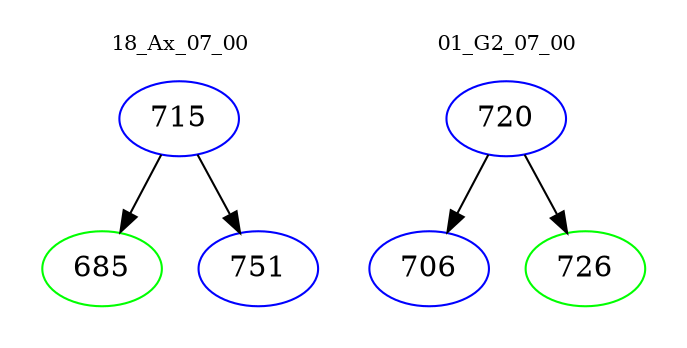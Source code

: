 digraph{
subgraph cluster_0 {
color = white
label = "18_Ax_07_00";
fontsize=10;
T0_715 [label="715", color="blue"]
T0_715 -> T0_685 [color="black"]
T0_685 [label="685", color="green"]
T0_715 -> T0_751 [color="black"]
T0_751 [label="751", color="blue"]
}
subgraph cluster_1 {
color = white
label = "01_G2_07_00";
fontsize=10;
T1_720 [label="720", color="blue"]
T1_720 -> T1_706 [color="black"]
T1_706 [label="706", color="blue"]
T1_720 -> T1_726 [color="black"]
T1_726 [label="726", color="green"]
}
}
